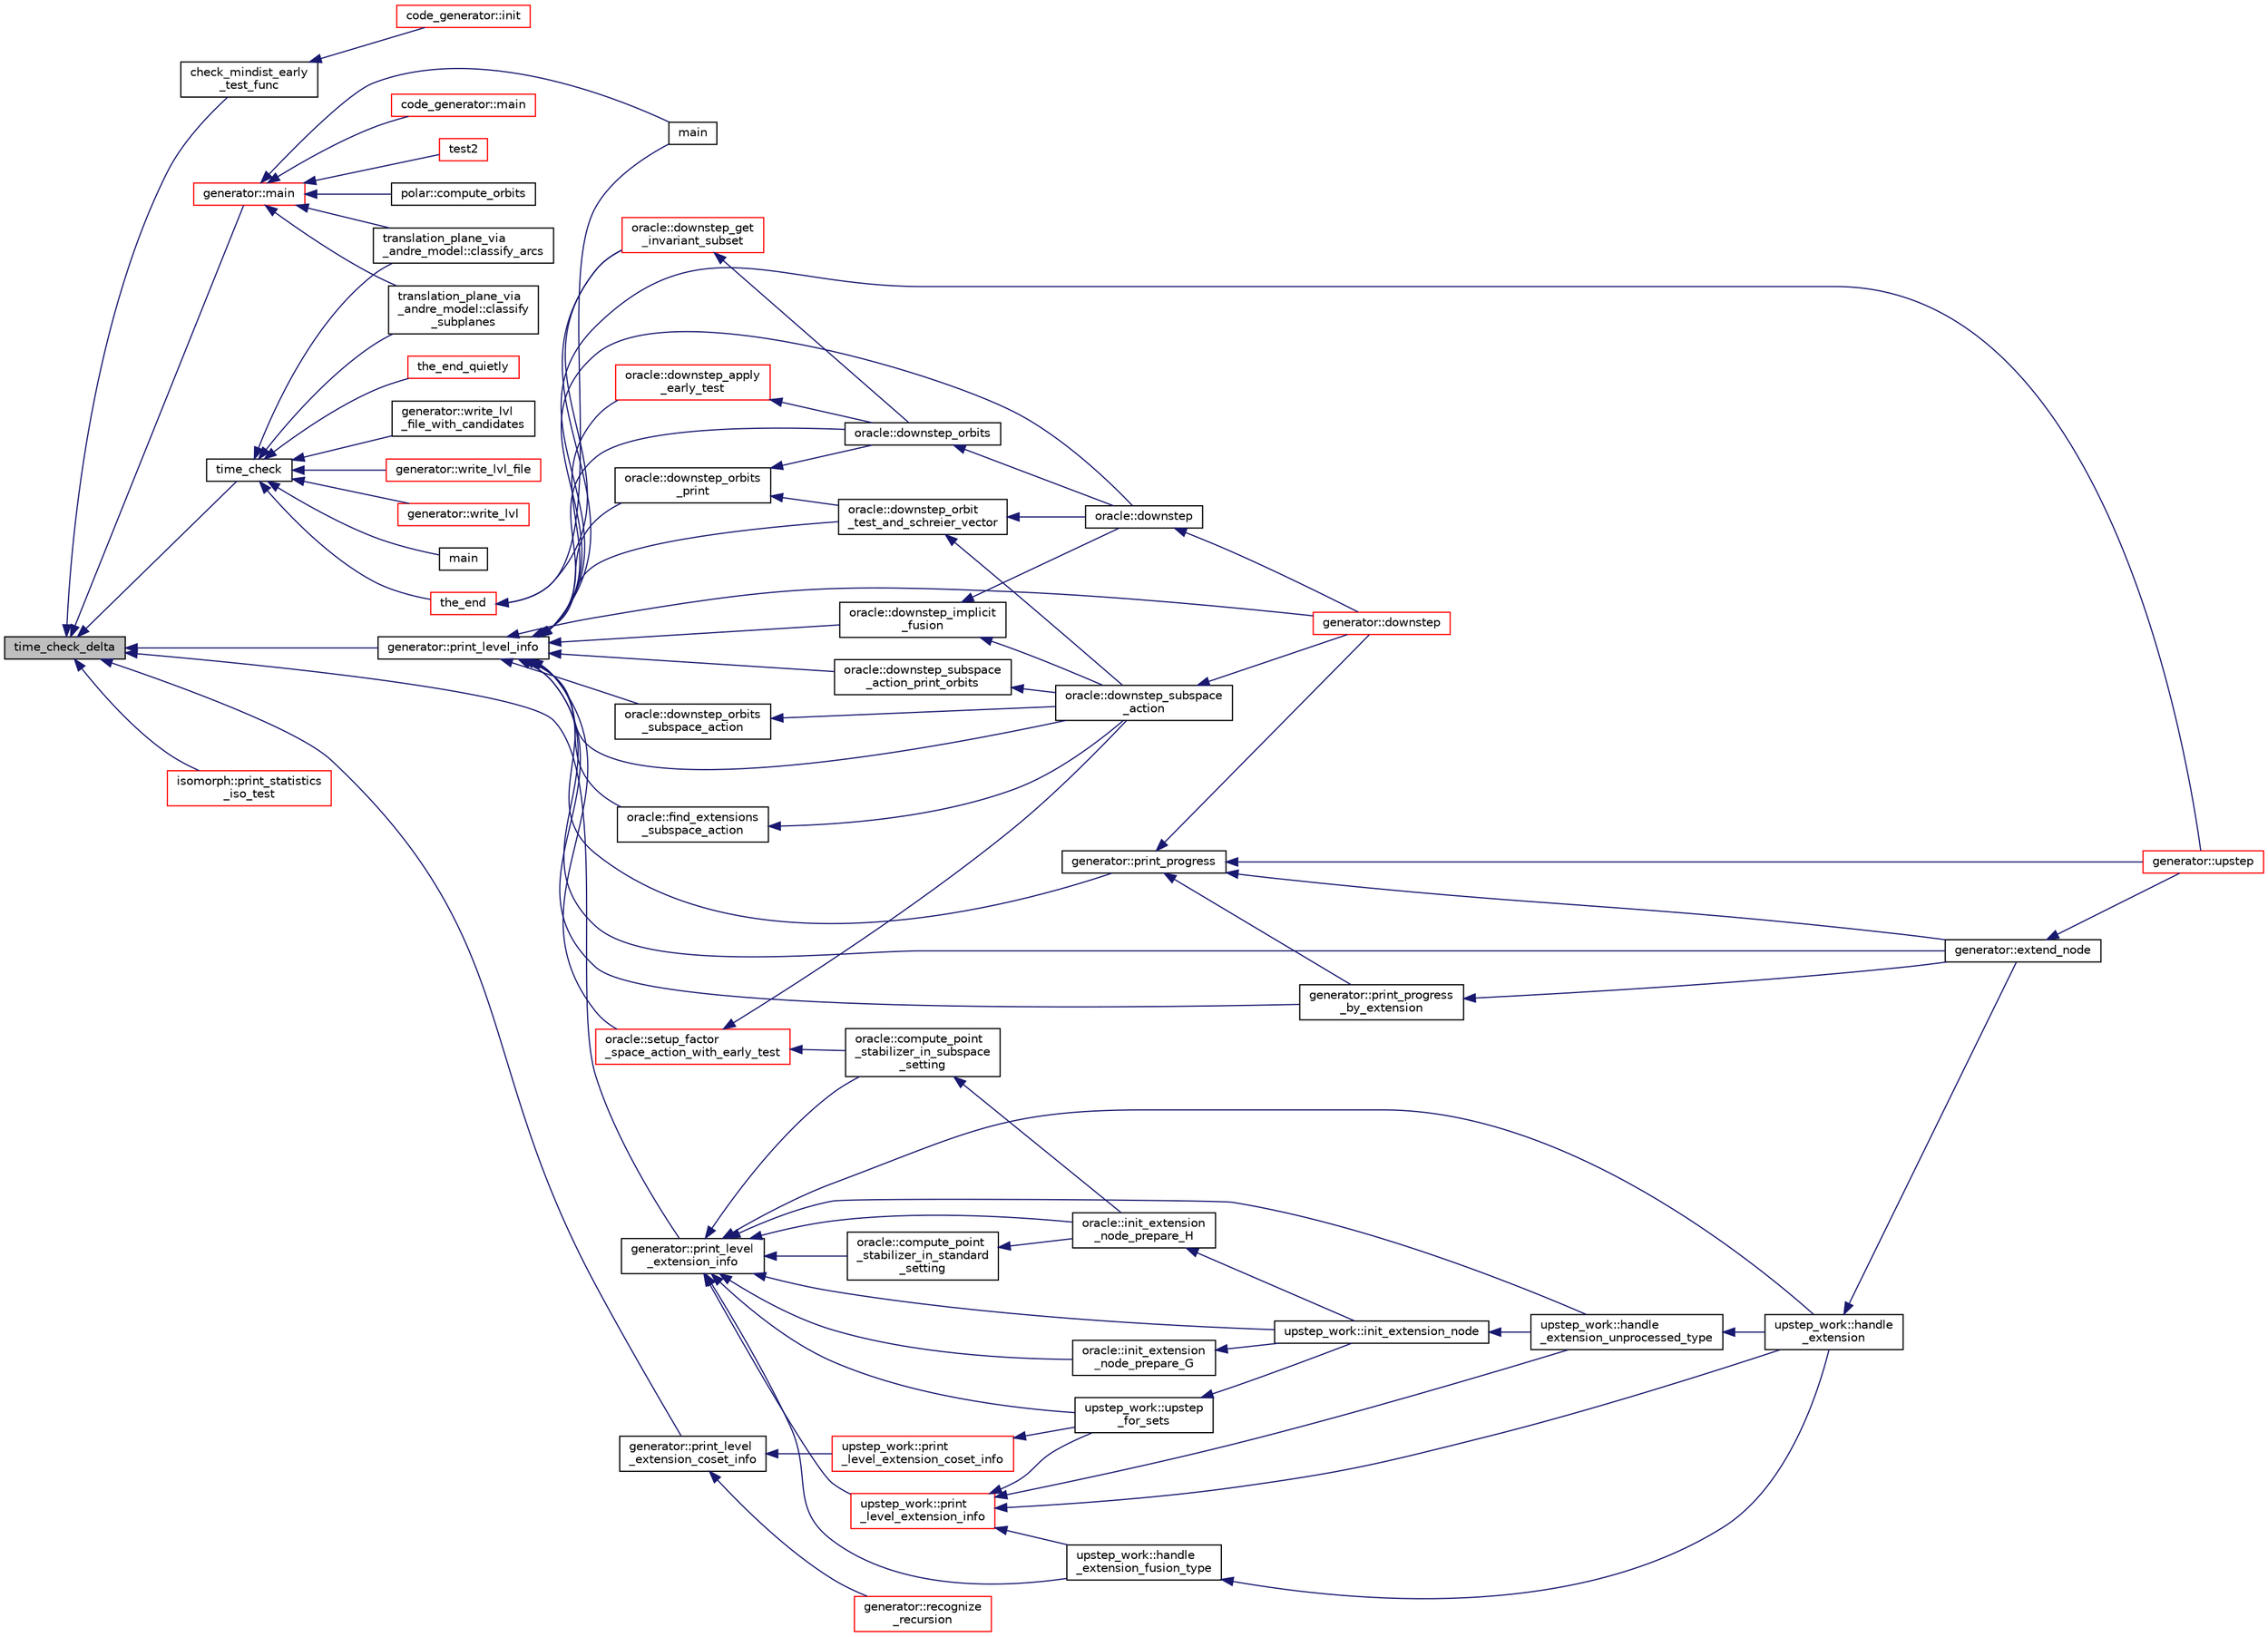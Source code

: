 digraph "time_check_delta"
{
  edge [fontname="Helvetica",fontsize="10",labelfontname="Helvetica",labelfontsize="10"];
  node [fontname="Helvetica",fontsize="10",shape=record];
  rankdir="LR";
  Node4466 [label="time_check_delta",height=0.2,width=0.4,color="black", fillcolor="grey75", style="filled", fontcolor="black"];
  Node4466 -> Node4467 [dir="back",color="midnightblue",fontsize="10",style="solid",fontname="Helvetica"];
  Node4467 [label="check_mindist_early\l_test_func",height=0.2,width=0.4,color="black", fillcolor="white", style="filled",URL="$d2/d11/codes_8h.html#a17bf777333c5e6dcb107d8de7ceffe5d"];
  Node4467 -> Node4468 [dir="back",color="midnightblue",fontsize="10",style="solid",fontname="Helvetica"];
  Node4468 [label="code_generator::init",height=0.2,width=0.4,color="red", fillcolor="white", style="filled",URL="$db/d37/classcode__generator.html#acfaa1e8badf6f30255203f499b130af8"];
  Node4466 -> Node4470 [dir="back",color="midnightblue",fontsize="10",style="solid",fontname="Helvetica"];
  Node4470 [label="time_check",height=0.2,width=0.4,color="black", fillcolor="white", style="filled",URL="$d3/d72/global_8_c.html#a04d64356f0c7cb798e55daec998c527e"];
  Node4470 -> Node4471 [dir="back",color="midnightblue",fontsize="10",style="solid",fontname="Helvetica"];
  Node4471 [label="main",height=0.2,width=0.4,color="black", fillcolor="white", style="filled",URL="$d1/d08/tdo__refine_8_c.html#a3c04138a5bfe5d72780bb7e82a18e627"];
  Node4470 -> Node4472 [dir="back",color="midnightblue",fontsize="10",style="solid",fontname="Helvetica"];
  Node4472 [label="the_end",height=0.2,width=0.4,color="red", fillcolor="white", style="filled",URL="$d3/dfb/discreta__global_8_c.html#a3ebbd3ccb665a9f78deaa7408577b60c"];
  Node4472 -> Node4473 [dir="back",color="midnightblue",fontsize="10",style="solid",fontname="Helvetica"];
  Node4473 [label="main",height=0.2,width=0.4,color="black", fillcolor="white", style="filled",URL="$d2/d11/codes_8h.html#a217dbf8b442f20279ea00b898af96f52"];
  Node4472 -> Node4738 [dir="back",color="midnightblue",fontsize="10",style="solid",fontname="Helvetica"];
  Node4738 [label="oracle::downstep_get\l_invariant_subset",height=0.2,width=0.4,color="red", fillcolor="white", style="filled",URL="$d7/da7/classoracle.html#ae2540e94ee617a407069f976739cfd71"];
  Node4738 -> Node4624 [dir="back",color="midnightblue",fontsize="10",style="solid",fontname="Helvetica"];
  Node4624 [label="oracle::downstep_orbits",height=0.2,width=0.4,color="black", fillcolor="white", style="filled",URL="$d7/da7/classoracle.html#a65ea623f3a7b2e3dba4e29638207bc53"];
  Node4624 -> Node4625 [dir="back",color="midnightblue",fontsize="10",style="solid",fontname="Helvetica"];
  Node4625 [label="oracle::downstep",height=0.2,width=0.4,color="black", fillcolor="white", style="filled",URL="$d7/da7/classoracle.html#a4fbc6710b45e5af5c2fb5bc3aa6d3bb1"];
  Node4625 -> Node4572 [dir="back",color="midnightblue",fontsize="10",style="solid",fontname="Helvetica"];
  Node4572 [label="generator::downstep",height=0.2,width=0.4,color="red", fillcolor="white", style="filled",URL="$d7/d73/classgenerator.html#ad90bc284af0b5f5beae960a0bd7a5b43"];
  Node4470 -> Node4741 [dir="back",color="midnightblue",fontsize="10",style="solid",fontname="Helvetica"];
  Node4741 [label="the_end_quietly",height=0.2,width=0.4,color="red", fillcolor="white", style="filled",URL="$d3/dfb/discreta__global_8_c.html#a4a9acf1e6b9ac9542ac082d98225981a"];
  Node4470 -> Node4740 [dir="back",color="midnightblue",fontsize="10",style="solid",fontname="Helvetica"];
  Node4740 [label="generator::write_lvl\l_file_with_candidates",height=0.2,width=0.4,color="black", fillcolor="white", style="filled",URL="$d7/d73/classgenerator.html#af3de7a4ba5e1075faa23d47d4c31ca55"];
  Node4470 -> Node4743 [dir="back",color="midnightblue",fontsize="10",style="solid",fontname="Helvetica"];
  Node4743 [label="generator::write_lvl_file",height=0.2,width=0.4,color="red", fillcolor="white", style="filled",URL="$d7/d73/classgenerator.html#a3d343cf5a5831b03d1bda3d89b1dd935"];
  Node4470 -> Node4746 [dir="back",color="midnightblue",fontsize="10",style="solid",fontname="Helvetica"];
  Node4746 [label="generator::write_lvl",height=0.2,width=0.4,color="red", fillcolor="white", style="filled",URL="$d7/d73/classgenerator.html#a4427cbf38ba677033cea15f1ca62cce0"];
  Node4470 -> Node4568 [dir="back",color="midnightblue",fontsize="10",style="solid",fontname="Helvetica"];
  Node4568 [label="translation_plane_via\l_andre_model::classify_arcs",height=0.2,width=0.4,color="black", fillcolor="white", style="filled",URL="$d1/dcc/classtranslation__plane__via__andre__model.html#ac8f002e812a8b152d41e806688601c5e"];
  Node4470 -> Node4569 [dir="back",color="midnightblue",fontsize="10",style="solid",fontname="Helvetica"];
  Node4569 [label="translation_plane_via\l_andre_model::classify\l_subplanes",height=0.2,width=0.4,color="black", fillcolor="white", style="filled",URL="$d1/dcc/classtranslation__plane__via__andre__model.html#a794fefa95f0a7f7b887133375988ee55"];
  Node4466 -> Node4747 [dir="back",color="midnightblue",fontsize="10",style="solid",fontname="Helvetica"];
  Node4747 [label="generator::print_level_info",height=0.2,width=0.4,color="black", fillcolor="white", style="filled",URL="$d7/d73/classgenerator.html#aeef1b9fe6115b67be42d7cb3206fddd2"];
  Node4747 -> Node4748 [dir="back",color="midnightblue",fontsize="10",style="solid",fontname="Helvetica"];
  Node4748 [label="generator::print_progress\l_by_extension",height=0.2,width=0.4,color="black", fillcolor="white", style="filled",URL="$d7/d73/classgenerator.html#a027dc8a7d19a8bfd6cf3ecaab3878ec5"];
  Node4748 -> Node4508 [dir="back",color="midnightblue",fontsize="10",style="solid",fontname="Helvetica"];
  Node4508 [label="generator::extend_node",height=0.2,width=0.4,color="black", fillcolor="white", style="filled",URL="$d7/d73/classgenerator.html#ac71fa071cf218f54cdd9306a541744ae"];
  Node4508 -> Node4509 [dir="back",color="midnightblue",fontsize="10",style="solid",fontname="Helvetica"];
  Node4509 [label="generator::upstep",height=0.2,width=0.4,color="red", fillcolor="white", style="filled",URL="$d7/d73/classgenerator.html#ae0f2cebdabc821837f633656d7b0fdfe"];
  Node4747 -> Node4749 [dir="back",color="midnightblue",fontsize="10",style="solid",fontname="Helvetica"];
  Node4749 [label="generator::print_progress",height=0.2,width=0.4,color="black", fillcolor="white", style="filled",URL="$d7/d73/classgenerator.html#ab1bc556218cd131c802ed1e137ccc4ae"];
  Node4749 -> Node4748 [dir="back",color="midnightblue",fontsize="10",style="solid",fontname="Helvetica"];
  Node4749 -> Node4572 [dir="back",color="midnightblue",fontsize="10",style="solid",fontname="Helvetica"];
  Node4749 -> Node4509 [dir="back",color="midnightblue",fontsize="10",style="solid",fontname="Helvetica"];
  Node4749 -> Node4508 [dir="back",color="midnightblue",fontsize="10",style="solid",fontname="Helvetica"];
  Node4747 -> Node4572 [dir="back",color="midnightblue",fontsize="10",style="solid",fontname="Helvetica"];
  Node4747 -> Node4509 [dir="back",color="midnightblue",fontsize="10",style="solid",fontname="Helvetica"];
  Node4747 -> Node4508 [dir="back",color="midnightblue",fontsize="10",style="solid",fontname="Helvetica"];
  Node4747 -> Node4625 [dir="back",color="midnightblue",fontsize="10",style="solid",fontname="Helvetica"];
  Node4747 -> Node4624 [dir="back",color="midnightblue",fontsize="10",style="solid",fontname="Helvetica"];
  Node4747 -> Node4750 [dir="back",color="midnightblue",fontsize="10",style="solid",fontname="Helvetica"];
  Node4750 [label="oracle::downstep_orbit\l_test_and_schreier_vector",height=0.2,width=0.4,color="black", fillcolor="white", style="filled",URL="$d7/da7/classoracle.html#a140c3df3ca2f645e364b5cd644c088ab"];
  Node4750 -> Node4625 [dir="back",color="midnightblue",fontsize="10",style="solid",fontname="Helvetica"];
  Node4750 -> Node4571 [dir="back",color="midnightblue",fontsize="10",style="solid",fontname="Helvetica"];
  Node4571 [label="oracle::downstep_subspace\l_action",height=0.2,width=0.4,color="black", fillcolor="white", style="filled",URL="$d7/da7/classoracle.html#a26f568b84b1ca2c24f619278ac88c407"];
  Node4571 -> Node4572 [dir="back",color="midnightblue",fontsize="10",style="solid",fontname="Helvetica"];
  Node4747 -> Node4751 [dir="back",color="midnightblue",fontsize="10",style="solid",fontname="Helvetica"];
  Node4751 [label="oracle::downstep_implicit\l_fusion",height=0.2,width=0.4,color="black", fillcolor="white", style="filled",URL="$d7/da7/classoracle.html#ae005e5c6d24107f3ca3462ffb94e379e"];
  Node4751 -> Node4625 [dir="back",color="midnightblue",fontsize="10",style="solid",fontname="Helvetica"];
  Node4751 -> Node4571 [dir="back",color="midnightblue",fontsize="10",style="solid",fontname="Helvetica"];
  Node4747 -> Node4738 [dir="back",color="midnightblue",fontsize="10",style="solid",fontname="Helvetica"];
  Node4747 -> Node4752 [dir="back",color="midnightblue",fontsize="10",style="solid",fontname="Helvetica"];
  Node4752 [label="oracle::downstep_apply\l_early_test",height=0.2,width=0.4,color="red", fillcolor="white", style="filled",URL="$d7/da7/classoracle.html#ac774d80f30c7e58e1e87c891ca3ec814"];
  Node4752 -> Node4624 [dir="back",color="midnightblue",fontsize="10",style="solid",fontname="Helvetica"];
  Node4747 -> Node4753 [dir="back",color="midnightblue",fontsize="10",style="solid",fontname="Helvetica"];
  Node4753 [label="oracle::downstep_orbits\l_print",height=0.2,width=0.4,color="black", fillcolor="white", style="filled",URL="$d7/da7/classoracle.html#a7c267cd92618aacf63d6fb3d8730df33"];
  Node4753 -> Node4624 [dir="back",color="midnightblue",fontsize="10",style="solid",fontname="Helvetica"];
  Node4753 -> Node4750 [dir="back",color="midnightblue",fontsize="10",style="solid",fontname="Helvetica"];
  Node4747 -> Node4502 [dir="back",color="midnightblue",fontsize="10",style="solid",fontname="Helvetica"];
  Node4502 [label="oracle::setup_factor\l_space_action_with_early_test",height=0.2,width=0.4,color="red", fillcolor="white", style="filled",URL="$d7/da7/classoracle.html#a7c26a85886666829e9727df91d2f01ad"];
  Node4502 -> Node4503 [dir="back",color="midnightblue",fontsize="10",style="solid",fontname="Helvetica"];
  Node4503 [label="oracle::compute_point\l_stabilizer_in_subspace\l_setting",height=0.2,width=0.4,color="black", fillcolor="white", style="filled",URL="$d7/da7/classoracle.html#ac88b56b30c84a4b5cd9b75869d468025"];
  Node4503 -> Node4504 [dir="back",color="midnightblue",fontsize="10",style="solid",fontname="Helvetica"];
  Node4504 [label="oracle::init_extension\l_node_prepare_H",height=0.2,width=0.4,color="black", fillcolor="white", style="filled",URL="$d7/da7/classoracle.html#a6a121e9674bbd011685430a95dbc1b77"];
  Node4504 -> Node4505 [dir="back",color="midnightblue",fontsize="10",style="solid",fontname="Helvetica"];
  Node4505 [label="upstep_work::init_extension_node",height=0.2,width=0.4,color="black", fillcolor="white", style="filled",URL="$d2/dd6/classupstep__work.html#ad74931a4c6dc97102d405a755433297d"];
  Node4505 -> Node4506 [dir="back",color="midnightblue",fontsize="10",style="solid",fontname="Helvetica"];
  Node4506 [label="upstep_work::handle\l_extension_unprocessed_type",height=0.2,width=0.4,color="black", fillcolor="white", style="filled",URL="$d2/dd6/classupstep__work.html#a4687dfab87eb7d0646cb79008dd3d32d"];
  Node4506 -> Node4507 [dir="back",color="midnightblue",fontsize="10",style="solid",fontname="Helvetica"];
  Node4507 [label="upstep_work::handle\l_extension",height=0.2,width=0.4,color="black", fillcolor="white", style="filled",URL="$d2/dd6/classupstep__work.html#ad8ba22a74e9884f92e11340b24e6a6d6"];
  Node4507 -> Node4508 [dir="back",color="midnightblue",fontsize="10",style="solid",fontname="Helvetica"];
  Node4502 -> Node4571 [dir="back",color="midnightblue",fontsize="10",style="solid",fontname="Helvetica"];
  Node4747 -> Node4571 [dir="back",color="midnightblue",fontsize="10",style="solid",fontname="Helvetica"];
  Node4747 -> Node4754 [dir="back",color="midnightblue",fontsize="10",style="solid",fontname="Helvetica"];
  Node4754 [label="oracle::downstep_subspace\l_action_print_orbits",height=0.2,width=0.4,color="black", fillcolor="white", style="filled",URL="$d7/da7/classoracle.html#aa23545cebae0fe4f46a689641c775c92"];
  Node4754 -> Node4571 [dir="back",color="midnightblue",fontsize="10",style="solid",fontname="Helvetica"];
  Node4747 -> Node4755 [dir="back",color="midnightblue",fontsize="10",style="solid",fontname="Helvetica"];
  Node4755 [label="oracle::downstep_orbits\l_subspace_action",height=0.2,width=0.4,color="black", fillcolor="white", style="filled",URL="$d7/da7/classoracle.html#adcf946d772e92646c47cf264764d85a6"];
  Node4755 -> Node4571 [dir="back",color="midnightblue",fontsize="10",style="solid",fontname="Helvetica"];
  Node4747 -> Node4756 [dir="back",color="midnightblue",fontsize="10",style="solid",fontname="Helvetica"];
  Node4756 [label="oracle::find_extensions\l_subspace_action",height=0.2,width=0.4,color="black", fillcolor="white", style="filled",URL="$d7/da7/classoracle.html#a7fde1637fd91cd998a4857c135a6c512"];
  Node4756 -> Node4571 [dir="back",color="midnightblue",fontsize="10",style="solid",fontname="Helvetica"];
  Node4466 -> Node4757 [dir="back",color="midnightblue",fontsize="10",style="solid",fontname="Helvetica"];
  Node4757 [label="generator::print_level\l_extension_info",height=0.2,width=0.4,color="black", fillcolor="white", style="filled",URL="$d7/d73/classgenerator.html#aa771f96ac28c2c79e029e3d66b3b2942"];
  Node4757 -> Node4758 [dir="back",color="midnightblue",fontsize="10",style="solid",fontname="Helvetica"];
  Node4758 [label="oracle::init_extension\l_node_prepare_G",height=0.2,width=0.4,color="black", fillcolor="white", style="filled",URL="$d7/da7/classoracle.html#afa9983d0c22028563d6a6b812c888b32"];
  Node4758 -> Node4505 [dir="back",color="midnightblue",fontsize="10",style="solid",fontname="Helvetica"];
  Node4757 -> Node4504 [dir="back",color="midnightblue",fontsize="10",style="solid",fontname="Helvetica"];
  Node4757 -> Node4503 [dir="back",color="midnightblue",fontsize="10",style="solid",fontname="Helvetica"];
  Node4757 -> Node4603 [dir="back",color="midnightblue",fontsize="10",style="solid",fontname="Helvetica"];
  Node4603 [label="oracle::compute_point\l_stabilizer_in_standard\l_setting",height=0.2,width=0.4,color="black", fillcolor="white", style="filled",URL="$d7/da7/classoracle.html#afa7b2b71cd2ccbb807a740d6e1085982"];
  Node4603 -> Node4504 [dir="back",color="midnightblue",fontsize="10",style="solid",fontname="Helvetica"];
  Node4757 -> Node4507 [dir="back",color="midnightblue",fontsize="10",style="solid",fontname="Helvetica"];
  Node4757 -> Node4759 [dir="back",color="midnightblue",fontsize="10",style="solid",fontname="Helvetica"];
  Node4759 [label="upstep_work::handle\l_extension_fusion_type",height=0.2,width=0.4,color="black", fillcolor="white", style="filled",URL="$d2/dd6/classupstep__work.html#a36d44fd802b8b56c9ae1d64485e5f396"];
  Node4759 -> Node4507 [dir="back",color="midnightblue",fontsize="10",style="solid",fontname="Helvetica"];
  Node4757 -> Node4506 [dir="back",color="midnightblue",fontsize="10",style="solid",fontname="Helvetica"];
  Node4757 -> Node4505 [dir="back",color="midnightblue",fontsize="10",style="solid",fontname="Helvetica"];
  Node4757 -> Node4626 [dir="back",color="midnightblue",fontsize="10",style="solid",fontname="Helvetica"];
  Node4626 [label="upstep_work::upstep\l_for_sets",height=0.2,width=0.4,color="black", fillcolor="white", style="filled",URL="$d2/dd6/classupstep__work.html#acbfe3d5e23c38c3dc8f5908e0bc5bf1b"];
  Node4626 -> Node4505 [dir="back",color="midnightblue",fontsize="10",style="solid",fontname="Helvetica"];
  Node4757 -> Node4760 [dir="back",color="midnightblue",fontsize="10",style="solid",fontname="Helvetica"];
  Node4760 [label="upstep_work::print\l_level_extension_info",height=0.2,width=0.4,color="red", fillcolor="white", style="filled",URL="$d2/dd6/classupstep__work.html#a367fb897ab6fe9cd94c511a1931d4dc7"];
  Node4760 -> Node4507 [dir="back",color="midnightblue",fontsize="10",style="solid",fontname="Helvetica"];
  Node4760 -> Node4759 [dir="back",color="midnightblue",fontsize="10",style="solid",fontname="Helvetica"];
  Node4760 -> Node4506 [dir="back",color="midnightblue",fontsize="10",style="solid",fontname="Helvetica"];
  Node4760 -> Node4626 [dir="back",color="midnightblue",fontsize="10",style="solid",fontname="Helvetica"];
  Node4466 -> Node4762 [dir="back",color="midnightblue",fontsize="10",style="solid",fontname="Helvetica"];
  Node4762 [label="generator::print_level\l_extension_coset_info",height=0.2,width=0.4,color="black", fillcolor="white", style="filled",URL="$d7/d73/classgenerator.html#a89c72f79f883c8b241c958c4c9107bc1"];
  Node4762 -> Node4763 [dir="back",color="midnightblue",fontsize="10",style="solid",fontname="Helvetica"];
  Node4763 [label="generator::recognize\l_recursion",height=0.2,width=0.4,color="red", fillcolor="white", style="filled",URL="$d7/d73/classgenerator.html#aaa01a7f679c27da5a9602b31c66d47ee"];
  Node4762 -> Node4770 [dir="back",color="midnightblue",fontsize="10",style="solid",fontname="Helvetica"];
  Node4770 [label="upstep_work::print\l_level_extension_coset_info",height=0.2,width=0.4,color="red", fillcolor="white", style="filled",URL="$d2/dd6/classupstep__work.html#a30abe055c26f63cf6279de866b8584dc"];
  Node4770 -> Node4626 [dir="back",color="midnightblue",fontsize="10",style="solid",fontname="Helvetica"];
  Node4466 -> Node4522 [dir="back",color="midnightblue",fontsize="10",style="solid",fontname="Helvetica"];
  Node4522 [label="generator::main",height=0.2,width=0.4,color="red", fillcolor="white", style="filled",URL="$d7/d73/classgenerator.html#a01abff8e9f231bf0d82e2e8e0061f242"];
  Node4522 -> Node4473 [dir="back",color="midnightblue",fontsize="10",style="solid",fontname="Helvetica"];
  Node4522 -> Node4523 [dir="back",color="midnightblue",fontsize="10",style="solid",fontname="Helvetica"];
  Node4523 [label="code_generator::main",height=0.2,width=0.4,color="red", fillcolor="white", style="filled",URL="$db/d37/classcode__generator.html#ab3cf3a306e4032c2b471ac95321c599f"];
  Node4522 -> Node4524 [dir="back",color="midnightblue",fontsize="10",style="solid",fontname="Helvetica"];
  Node4524 [label="test2",height=0.2,width=0.4,color="red", fillcolor="white", style="filled",URL="$d9/db0/factor__space_8_c.html#a39d73a812e5fd8f1bc111e948368cb10"];
  Node4522 -> Node4526 [dir="back",color="midnightblue",fontsize="10",style="solid",fontname="Helvetica"];
  Node4526 [label="polar::compute_orbits",height=0.2,width=0.4,color="black", fillcolor="white", style="filled",URL="$da/d1c/classpolar.html#ac4c3c4f95d14c74ff4a3ec3f3479a1da"];
  Node4522 -> Node4568 [dir="back",color="midnightblue",fontsize="10",style="solid",fontname="Helvetica"];
  Node4522 -> Node4569 [dir="back",color="midnightblue",fontsize="10",style="solid",fontname="Helvetica"];
  Node4466 -> Node4775 [dir="back",color="midnightblue",fontsize="10",style="solid",fontname="Helvetica"];
  Node4775 [label="isomorph::print_statistics\l_iso_test",height=0.2,width=0.4,color="red", fillcolor="white", style="filled",URL="$d3/d5f/classisomorph.html#a92a0591020464dd4974d2b17f7be862b"];
}
